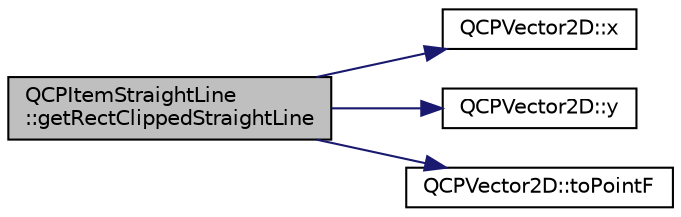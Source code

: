 digraph "QCPItemStraightLine::getRectClippedStraightLine"
{
  edge [fontname="Helvetica",fontsize="10",labelfontname="Helvetica",labelfontsize="10"];
  node [fontname="Helvetica",fontsize="10",shape=record];
  rankdir="LR";
  Node25 [label="QCPItemStraightLine\l::getRectClippedStraightLine",height=0.2,width=0.4,color="black", fillcolor="grey75", style="filled", fontcolor="black"];
  Node25 -> Node26 [color="midnightblue",fontsize="10",style="solid",fontname="Helvetica"];
  Node26 [label="QCPVector2D::x",height=0.2,width=0.4,color="black", fillcolor="white", style="filled",URL="$class_q_c_p_vector2_d.html#a4a099e1f9788d52cb46deb8139aa6195"];
  Node25 -> Node27 [color="midnightblue",fontsize="10",style="solid",fontname="Helvetica"];
  Node27 [label="QCPVector2D::y",height=0.2,width=0.4,color="black", fillcolor="white", style="filled",URL="$class_q_c_p_vector2_d.html#a6398fb643ba380d7961a4b208f4eecf1"];
  Node25 -> Node28 [color="midnightblue",fontsize="10",style="solid",fontname="Helvetica"];
  Node28 [label="QCPVector2D::toPointF",height=0.2,width=0.4,color="black", fillcolor="white", style="filled",URL="$class_q_c_p_vector2_d.html#acd7af3f4a62833ada58be3f3021dbbac"];
}
